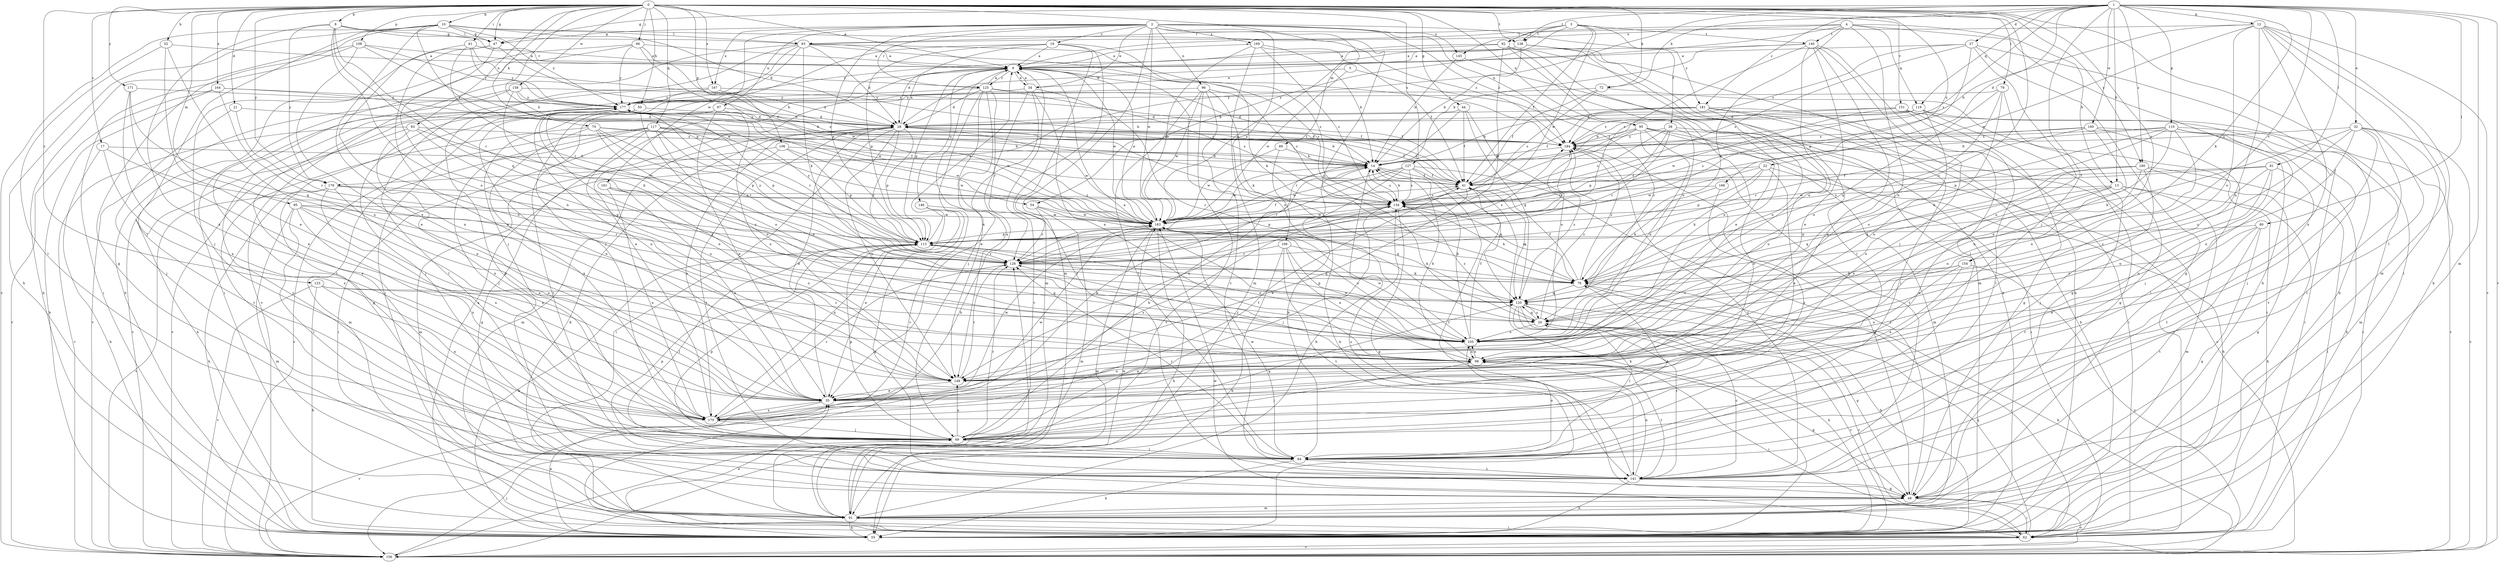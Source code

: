 strict digraph  {
0;
1;
2;
3;
4;
5;
6;
8;
10;
12;
13;
14;
17;
19;
20;
21;
22;
27;
28;
32;
34;
35;
38;
41;
44;
47;
48;
50;
52;
54;
55;
61;
62;
66;
69;
70;
72;
76;
79;
80;
81;
82;
83;
84;
85;
89;
91;
93;
95;
96;
97;
98;
105;
106;
108;
110;
113;
117;
119;
120;
123;
125;
126;
127;
134;
138;
140;
141;
145;
146;
148;
151;
154;
156;
158;
160;
161;
163;
164;
166;
167;
168;
169;
170;
171;
176;
177;
180;
181;
184;
0 -> 6  [label=a];
0 -> 8  [label=b];
0 -> 10  [label=b];
0 -> 17  [label=c];
0 -> 21  [label=d];
0 -> 44  [label=g];
0 -> 47  [label=g];
0 -> 50  [label=h];
0 -> 52  [label=h];
0 -> 54  [label=h];
0 -> 61  [label=i];
0 -> 62  [label=i];
0 -> 66  [label=j];
0 -> 70  [label=k];
0 -> 72  [label=k];
0 -> 79  [label=l];
0 -> 85  [label=m];
0 -> 89  [label=m];
0 -> 93  [label=n];
0 -> 95  [label=n];
0 -> 105  [label=o];
0 -> 106  [label=p];
0 -> 108  [label=p];
0 -> 117  [label=q];
0 -> 123  [label=r];
0 -> 127  [label=s];
0 -> 138  [label=t];
0 -> 151  [label=v];
0 -> 154  [label=v];
0 -> 158  [label=w];
0 -> 164  [label=x];
0 -> 166  [label=x];
0 -> 167  [label=x];
0 -> 171  [label=y];
0 -> 176  [label=y];
0 -> 180  [label=z];
1 -> 12  [label=b];
1 -> 13  [label=b];
1 -> 22  [label=d];
1 -> 27  [label=d];
1 -> 32  [label=e];
1 -> 47  [label=g];
1 -> 69  [label=j];
1 -> 72  [label=k];
1 -> 76  [label=k];
1 -> 80  [label=l];
1 -> 81  [label=l];
1 -> 91  [label=m];
1 -> 110  [label=p];
1 -> 119  [label=q];
1 -> 134  [label=s];
1 -> 138  [label=t];
1 -> 154  [label=v];
1 -> 156  [label=v];
1 -> 160  [label=w];
1 -> 176  [label=y];
1 -> 180  [label=z];
1 -> 181  [label=z];
2 -> 19  [label=c];
2 -> 20  [label=c];
2 -> 34  [label=e];
2 -> 47  [label=g];
2 -> 91  [label=m];
2 -> 95  [label=n];
2 -> 96  [label=n];
2 -> 97  [label=n];
2 -> 113  [label=p];
2 -> 125  [label=r];
2 -> 145  [label=u];
2 -> 161  [label=w];
2 -> 163  [label=w];
2 -> 167  [label=x];
2 -> 168  [label=x];
2 -> 169  [label=x];
2 -> 181  [label=z];
2 -> 184  [label=z];
3 -> 38  [label=f];
3 -> 41  [label=f];
3 -> 54  [label=h];
3 -> 82  [label=l];
3 -> 83  [label=l];
3 -> 138  [label=t];
3 -> 140  [label=t];
3 -> 163  [label=w];
4 -> 6  [label=a];
4 -> 13  [label=b];
4 -> 28  [label=d];
4 -> 55  [label=h];
4 -> 76  [label=k];
4 -> 98  [label=n];
4 -> 119  [label=q];
4 -> 140  [label=t];
4 -> 145  [label=u];
5 -> 20  [label=c];
5 -> 34  [label=e];
5 -> 163  [label=w];
6 -> 34  [label=e];
6 -> 105  [label=o];
6 -> 113  [label=p];
6 -> 125  [label=r];
6 -> 134  [label=s];
6 -> 141  [label=t];
6 -> 146  [label=u];
6 -> 148  [label=u];
6 -> 163  [label=w];
8 -> 47  [label=g];
8 -> 83  [label=l];
8 -> 105  [label=o];
8 -> 120  [label=q];
8 -> 125  [label=r];
8 -> 126  [label=r];
8 -> 170  [label=x];
8 -> 176  [label=y];
10 -> 28  [label=d];
10 -> 35  [label=e];
10 -> 47  [label=g];
10 -> 48  [label=g];
10 -> 55  [label=h];
10 -> 69  [label=j];
10 -> 83  [label=l];
10 -> 113  [label=p];
10 -> 156  [label=v];
10 -> 177  [label=y];
10 -> 184  [label=z];
12 -> 14  [label=b];
12 -> 55  [label=h];
12 -> 83  [label=l];
12 -> 84  [label=l];
12 -> 91  [label=m];
12 -> 98  [label=n];
12 -> 105  [label=o];
12 -> 156  [label=v];
12 -> 163  [label=w];
12 -> 170  [label=x];
13 -> 35  [label=e];
13 -> 55  [label=h];
13 -> 91  [label=m];
13 -> 98  [label=n];
13 -> 120  [label=q];
13 -> 134  [label=s];
13 -> 141  [label=t];
14 -> 41  [label=f];
14 -> 120  [label=q];
14 -> 134  [label=s];
14 -> 163  [label=w];
17 -> 14  [label=b];
17 -> 55  [label=h];
17 -> 98  [label=n];
17 -> 170  [label=x];
19 -> 6  [label=a];
19 -> 28  [label=d];
19 -> 69  [label=j];
19 -> 76  [label=k];
19 -> 91  [label=m];
19 -> 113  [label=p];
19 -> 156  [label=v];
20 -> 105  [label=o];
20 -> 113  [label=p];
20 -> 120  [label=q];
20 -> 134  [label=s];
20 -> 184  [label=z];
21 -> 28  [label=d];
21 -> 69  [label=j];
21 -> 126  [label=r];
22 -> 35  [label=e];
22 -> 41  [label=f];
22 -> 55  [label=h];
22 -> 76  [label=k];
22 -> 113  [label=p];
22 -> 163  [label=w];
27 -> 6  [label=a];
27 -> 48  [label=g];
27 -> 55  [label=h];
27 -> 113  [label=p];
27 -> 134  [label=s];
27 -> 148  [label=u];
27 -> 184  [label=z];
28 -> 6  [label=a];
28 -> 14  [label=b];
28 -> 41  [label=f];
28 -> 62  [label=i];
28 -> 91  [label=m];
28 -> 113  [label=p];
28 -> 126  [label=r];
28 -> 141  [label=t];
28 -> 148  [label=u];
28 -> 163  [label=w];
28 -> 170  [label=x];
28 -> 177  [label=y];
28 -> 184  [label=z];
32 -> 20  [label=c];
32 -> 69  [label=j];
32 -> 76  [label=k];
32 -> 84  [label=l];
32 -> 91  [label=m];
32 -> 98  [label=n];
32 -> 156  [label=v];
32 -> 184  [label=z];
34 -> 6  [label=a];
34 -> 20  [label=c];
34 -> 35  [label=e];
34 -> 55  [label=h];
34 -> 98  [label=n];
34 -> 177  [label=y];
35 -> 28  [label=d];
35 -> 156  [label=v];
35 -> 163  [label=w];
35 -> 170  [label=x];
38 -> 35  [label=e];
38 -> 62  [label=i];
38 -> 113  [label=p];
38 -> 126  [label=r];
38 -> 134  [label=s];
38 -> 184  [label=z];
41 -> 28  [label=d];
41 -> 35  [label=e];
41 -> 55  [label=h];
41 -> 120  [label=q];
41 -> 134  [label=s];
44 -> 28  [label=d];
44 -> 41  [label=f];
44 -> 105  [label=o];
44 -> 120  [label=q];
44 -> 126  [label=r];
47 -> 35  [label=e];
47 -> 41  [label=f];
47 -> 69  [label=j];
47 -> 98  [label=n];
48 -> 62  [label=i];
48 -> 91  [label=m];
48 -> 156  [label=v];
48 -> 184  [label=z];
50 -> 28  [label=d];
50 -> 48  [label=g];
50 -> 105  [label=o];
50 -> 148  [label=u];
50 -> 156  [label=v];
52 -> 6  [label=a];
52 -> 35  [label=e];
52 -> 84  [label=l];
52 -> 148  [label=u];
54 -> 91  [label=m];
54 -> 120  [label=q];
54 -> 126  [label=r];
54 -> 163  [label=w];
55 -> 6  [label=a];
55 -> 20  [label=c];
55 -> 35  [label=e];
61 -> 6  [label=a];
61 -> 14  [label=b];
61 -> 126  [label=r];
61 -> 148  [label=u];
61 -> 177  [label=y];
62 -> 20  [label=c];
62 -> 35  [label=e];
62 -> 120  [label=q];
62 -> 156  [label=v];
62 -> 163  [label=w];
66 -> 6  [label=a];
66 -> 55  [label=h];
66 -> 62  [label=i];
66 -> 134  [label=s];
66 -> 163  [label=w];
66 -> 177  [label=y];
69 -> 14  [label=b];
69 -> 76  [label=k];
69 -> 84  [label=l];
69 -> 113  [label=p];
69 -> 120  [label=q];
69 -> 126  [label=r];
69 -> 148  [label=u];
69 -> 177  [label=y];
70 -> 14  [label=b];
70 -> 105  [label=o];
70 -> 113  [label=p];
70 -> 126  [label=r];
70 -> 141  [label=t];
70 -> 170  [label=x];
70 -> 184  [label=z];
72 -> 41  [label=f];
72 -> 62  [label=i];
72 -> 134  [label=s];
72 -> 177  [label=y];
76 -> 41  [label=f];
76 -> 55  [label=h];
76 -> 62  [label=i];
76 -> 120  [label=q];
76 -> 134  [label=s];
76 -> 184  [label=z];
79 -> 48  [label=g];
79 -> 105  [label=o];
79 -> 120  [label=q];
79 -> 148  [label=u];
79 -> 177  [label=y];
80 -> 20  [label=c];
80 -> 35  [label=e];
80 -> 48  [label=g];
80 -> 113  [label=p];
80 -> 141  [label=t];
81 -> 20  [label=c];
81 -> 41  [label=f];
81 -> 98  [label=n];
81 -> 141  [label=t];
81 -> 148  [label=u];
81 -> 163  [label=w];
82 -> 6  [label=a];
82 -> 35  [label=e];
82 -> 55  [label=h];
82 -> 105  [label=o];
82 -> 126  [label=r];
82 -> 148  [label=u];
82 -> 163  [label=w];
83 -> 6  [label=a];
83 -> 28  [label=d];
83 -> 48  [label=g];
83 -> 62  [label=i];
83 -> 69  [label=j];
83 -> 76  [label=k];
83 -> 134  [label=s];
83 -> 156  [label=v];
83 -> 184  [label=z];
84 -> 14  [label=b];
84 -> 55  [label=h];
84 -> 105  [label=o];
84 -> 113  [label=p];
84 -> 126  [label=r];
84 -> 141  [label=t];
84 -> 163  [label=w];
85 -> 35  [label=e];
85 -> 84  [label=l];
85 -> 91  [label=m];
85 -> 126  [label=r];
85 -> 148  [label=u];
85 -> 163  [label=w];
85 -> 170  [label=x];
89 -> 14  [label=b];
89 -> 55  [label=h];
89 -> 163  [label=w];
91 -> 14  [label=b];
91 -> 28  [label=d];
91 -> 55  [label=h];
91 -> 62  [label=i];
91 -> 126  [label=r];
91 -> 163  [label=w];
93 -> 55  [label=h];
93 -> 98  [label=n];
93 -> 156  [label=v];
93 -> 163  [label=w];
93 -> 170  [label=x];
93 -> 184  [label=z];
95 -> 41  [label=f];
95 -> 62  [label=i];
95 -> 91  [label=m];
95 -> 105  [label=o];
95 -> 126  [label=r];
95 -> 141  [label=t];
95 -> 156  [label=v];
95 -> 184  [label=z];
96 -> 76  [label=k];
96 -> 84  [label=l];
96 -> 134  [label=s];
96 -> 141  [label=t];
96 -> 156  [label=v];
96 -> 163  [label=w];
96 -> 177  [label=y];
97 -> 28  [label=d];
97 -> 35  [label=e];
97 -> 141  [label=t];
97 -> 148  [label=u];
98 -> 14  [label=b];
98 -> 48  [label=g];
98 -> 62  [label=i];
98 -> 69  [label=j];
98 -> 105  [label=o];
98 -> 126  [label=r];
98 -> 141  [label=t];
98 -> 148  [label=u];
98 -> 177  [label=y];
105 -> 6  [label=a];
105 -> 14  [label=b];
105 -> 41  [label=f];
105 -> 98  [label=n];
105 -> 163  [label=w];
105 -> 177  [label=y];
106 -> 14  [label=b];
106 -> 48  [label=g];
106 -> 91  [label=m];
106 -> 113  [label=p];
106 -> 163  [label=w];
108 -> 6  [label=a];
108 -> 35  [label=e];
108 -> 55  [label=h];
108 -> 62  [label=i];
108 -> 163  [label=w];
108 -> 177  [label=y];
110 -> 14  [label=b];
110 -> 62  [label=i];
110 -> 69  [label=j];
110 -> 76  [label=k];
110 -> 98  [label=n];
110 -> 105  [label=o];
110 -> 113  [label=p];
110 -> 141  [label=t];
110 -> 184  [label=z];
113 -> 6  [label=a];
113 -> 55  [label=h];
113 -> 84  [label=l];
113 -> 105  [label=o];
113 -> 120  [label=q];
113 -> 126  [label=r];
113 -> 177  [label=y];
117 -> 41  [label=f];
117 -> 62  [label=i];
117 -> 69  [label=j];
117 -> 91  [label=m];
117 -> 105  [label=o];
117 -> 113  [label=p];
117 -> 148  [label=u];
117 -> 156  [label=v];
117 -> 163  [label=w];
117 -> 184  [label=z];
119 -> 14  [label=b];
119 -> 28  [label=d];
119 -> 48  [label=g];
119 -> 105  [label=o];
119 -> 156  [label=v];
119 -> 184  [label=z];
120 -> 20  [label=c];
120 -> 48  [label=g];
120 -> 55  [label=h];
120 -> 84  [label=l];
120 -> 141  [label=t];
120 -> 184  [label=z];
123 -> 20  [label=c];
123 -> 55  [label=h];
123 -> 120  [label=q];
123 -> 156  [label=v];
123 -> 170  [label=x];
125 -> 6  [label=a];
125 -> 28  [label=d];
125 -> 41  [label=f];
125 -> 69  [label=j];
125 -> 126  [label=r];
125 -> 134  [label=s];
125 -> 148  [label=u];
125 -> 156  [label=v];
125 -> 177  [label=y];
126 -> 76  [label=k];
126 -> 177  [label=y];
126 -> 184  [label=z];
127 -> 41  [label=f];
127 -> 48  [label=g];
127 -> 126  [label=r];
127 -> 134  [label=s];
127 -> 141  [label=t];
127 -> 148  [label=u];
127 -> 163  [label=w];
134 -> 14  [label=b];
134 -> 48  [label=g];
134 -> 69  [label=j];
134 -> 76  [label=k];
134 -> 113  [label=p];
134 -> 163  [label=w];
138 -> 6  [label=a];
138 -> 14  [label=b];
138 -> 55  [label=h];
138 -> 84  [label=l];
138 -> 148  [label=u];
138 -> 177  [label=y];
140 -> 6  [label=a];
140 -> 14  [label=b];
140 -> 35  [label=e];
140 -> 69  [label=j];
140 -> 84  [label=l];
140 -> 105  [label=o];
140 -> 126  [label=r];
140 -> 170  [label=x];
141 -> 20  [label=c];
141 -> 48  [label=g];
141 -> 55  [label=h];
141 -> 98  [label=n];
141 -> 113  [label=p];
141 -> 134  [label=s];
141 -> 177  [label=y];
145 -> 14  [label=b];
145 -> 91  [label=m];
146 -> 35  [label=e];
146 -> 48  [label=g];
146 -> 163  [label=w];
146 -> 170  [label=x];
148 -> 35  [label=e];
148 -> 98  [label=n];
148 -> 126  [label=r];
151 -> 28  [label=d];
151 -> 48  [label=g];
151 -> 62  [label=i];
151 -> 84  [label=l];
151 -> 163  [label=w];
151 -> 184  [label=z];
154 -> 20  [label=c];
154 -> 35  [label=e];
154 -> 76  [label=k];
154 -> 148  [label=u];
154 -> 156  [label=v];
156 -> 69  [label=j];
156 -> 76  [label=k];
158 -> 14  [label=b];
158 -> 76  [label=k];
158 -> 84  [label=l];
158 -> 156  [label=v];
158 -> 163  [label=w];
158 -> 177  [label=y];
160 -> 55  [label=h];
160 -> 84  [label=l];
160 -> 98  [label=n];
160 -> 126  [label=r];
160 -> 134  [label=s];
160 -> 184  [label=z];
161 -> 35  [label=e];
161 -> 134  [label=s];
161 -> 148  [label=u];
161 -> 170  [label=x];
163 -> 6  [label=a];
163 -> 41  [label=f];
163 -> 55  [label=h];
163 -> 91  [label=m];
163 -> 105  [label=o];
163 -> 113  [label=p];
164 -> 14  [label=b];
164 -> 55  [label=h];
164 -> 98  [label=n];
164 -> 156  [label=v];
164 -> 177  [label=y];
166 -> 76  [label=k];
166 -> 134  [label=s];
166 -> 170  [label=x];
167 -> 28  [label=d];
167 -> 41  [label=f];
167 -> 84  [label=l];
167 -> 177  [label=y];
168 -> 55  [label=h];
168 -> 76  [label=k];
168 -> 98  [label=n];
168 -> 105  [label=o];
168 -> 126  [label=r];
168 -> 141  [label=t];
169 -> 6  [label=a];
169 -> 14  [label=b];
169 -> 41  [label=f];
169 -> 91  [label=m];
169 -> 134  [label=s];
169 -> 163  [label=w];
170 -> 6  [label=a];
170 -> 14  [label=b];
170 -> 41  [label=f];
170 -> 69  [label=j];
170 -> 126  [label=r];
170 -> 134  [label=s];
170 -> 163  [label=w];
171 -> 35  [label=e];
171 -> 120  [label=q];
171 -> 170  [label=x];
171 -> 177  [label=y];
176 -> 35  [label=e];
176 -> 55  [label=h];
176 -> 113  [label=p];
176 -> 134  [label=s];
176 -> 156  [label=v];
176 -> 170  [label=x];
177 -> 28  [label=d];
177 -> 35  [label=e];
177 -> 69  [label=j];
177 -> 126  [label=r];
177 -> 156  [label=v];
177 -> 163  [label=w];
180 -> 41  [label=f];
180 -> 48  [label=g];
180 -> 62  [label=i];
180 -> 69  [label=j];
180 -> 98  [label=n];
180 -> 105  [label=o];
180 -> 120  [label=q];
181 -> 14  [label=b];
181 -> 28  [label=d];
181 -> 41  [label=f];
181 -> 55  [label=h];
181 -> 62  [label=i];
181 -> 84  [label=l];
181 -> 148  [label=u];
184 -> 14  [label=b];
184 -> 28  [label=d];
184 -> 141  [label=t];
}
